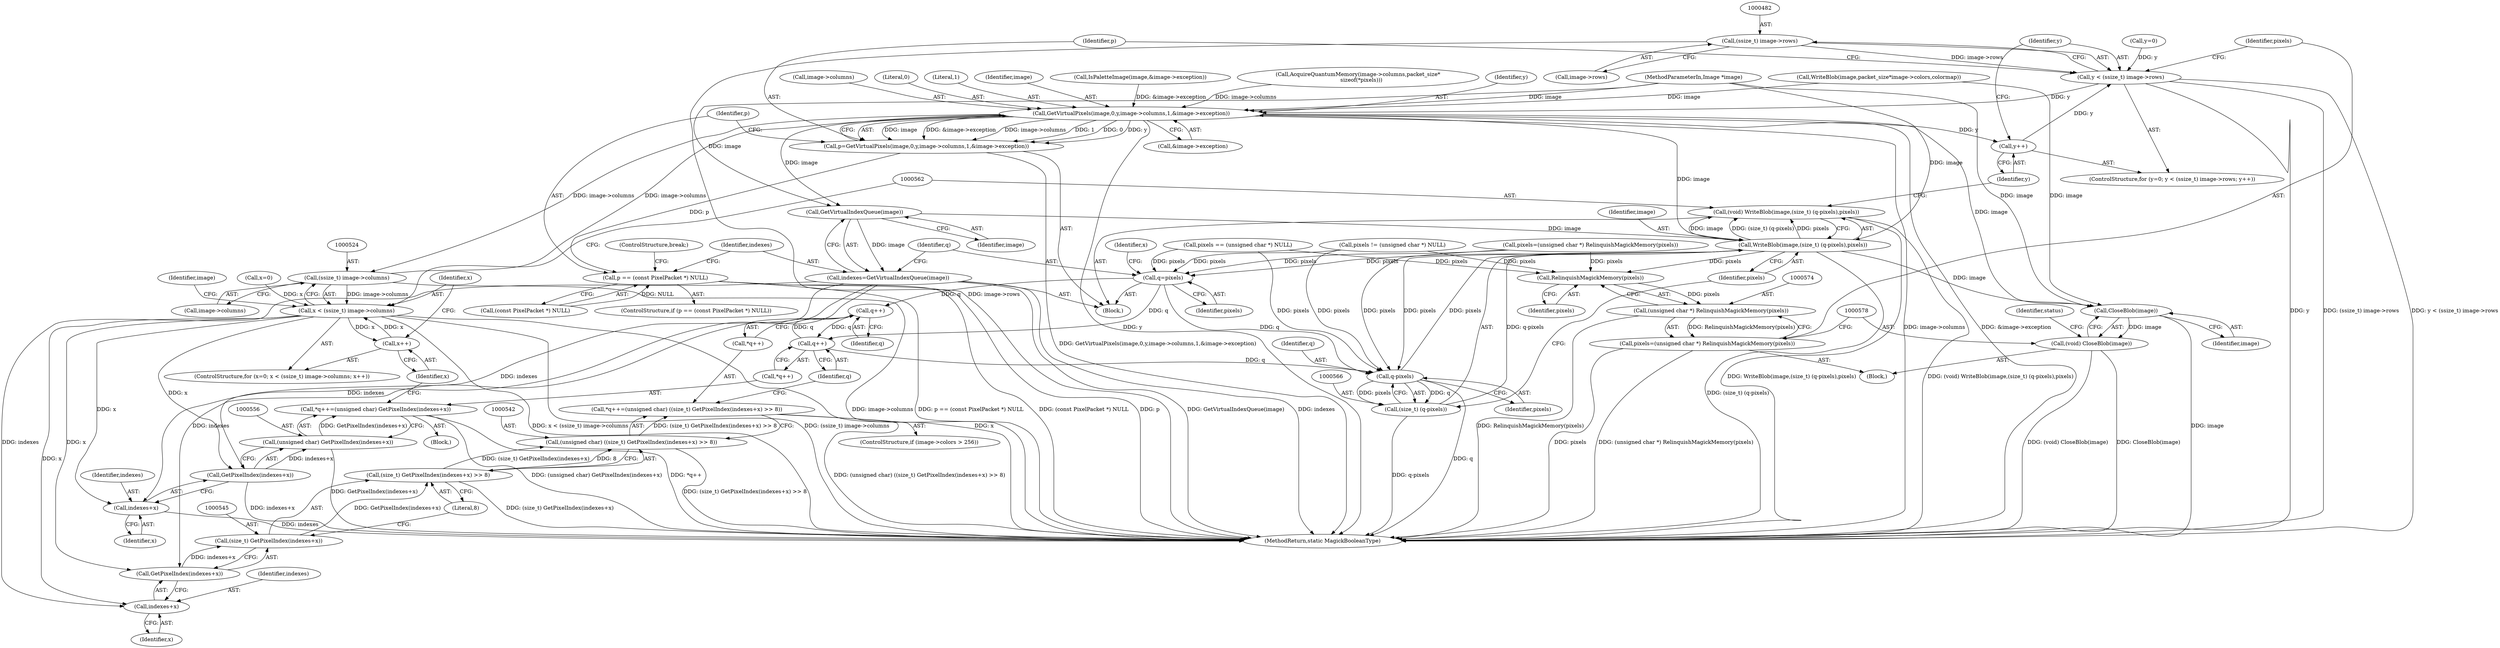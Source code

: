 digraph "0_ImageMagick_6233ef75bb973745ab1092b59aea8fe316f09074@pointer" {
"1000481" [label="(Call,(ssize_t) image->rows)"];
"1000479" [label="(Call,y < (ssize_t) image->rows)"];
"1000491" [label="(Call,GetVirtualPixels(image,0,y,image->columns,1,&image->exception))"];
"1000486" [label="(Call,y++)"];
"1000489" [label="(Call,p=GetVirtualPixels(image,0,y,image->columns,1,&image->exception))"];
"1000504" [label="(Call,p == (const PixelPacket *) NULL)"];
"1000512" [label="(Call,GetVirtualIndexQueue(image))"];
"1000510" [label="(Call,indexes=GetVirtualIndexQueue(image))"];
"1000546" [label="(Call,GetPixelIndex(indexes+x))"];
"1000544" [label="(Call,(size_t) GetPixelIndex(indexes+x))"];
"1000543" [label="(Call,(size_t) GetPixelIndex(indexes+x) >> 8)"];
"1000541" [label="(Call,(unsigned char) ((size_t) GetPixelIndex(indexes+x) >> 8))"];
"1000537" [label="(Call,*q++=(unsigned char) ((size_t) GetPixelIndex(indexes+x) >> 8))"];
"1000547" [label="(Call,indexes+x)"];
"1000557" [label="(Call,GetPixelIndex(indexes+x))"];
"1000555" [label="(Call,(unsigned char) GetPixelIndex(indexes+x))"];
"1000551" [label="(Call,*q++=(unsigned char) GetPixelIndex(indexes+x))"];
"1000558" [label="(Call,indexes+x)"];
"1000563" [label="(Call,WriteBlob(image,(size_t) (q-pixels),pixels))"];
"1000514" [label="(Call,q=pixels)"];
"1000539" [label="(Call,q++)"];
"1000553" [label="(Call,q++)"];
"1000567" [label="(Call,q-pixels)"];
"1000565" [label="(Call,(size_t) (q-pixels))"];
"1000561" [label="(Call,(void) WriteBlob(image,(size_t) (q-pixels),pixels))"];
"1000575" [label="(Call,RelinquishMagickMemory(pixels))"];
"1000573" [label="(Call,(unsigned char *) RelinquishMagickMemory(pixels))"];
"1000571" [label="(Call,pixels=(unsigned char *) RelinquishMagickMemory(pixels))"];
"1000579" [label="(Call,CloseBlob(image))"];
"1000577" [label="(Call,(void) CloseBlob(image))"];
"1000523" [label="(Call,(ssize_t) image->columns)"];
"1000521" [label="(Call,x < (ssize_t) image->columns)"];
"1000528" [label="(Call,x++)"];
"1000494" [label="(Identifier,y)"];
"1000510" [label="(Call,indexes=GetVirtualIndexQueue(image))"];
"1000568" [label="(Identifier,q)"];
"1000488" [label="(Block,)"];
"1000540" [label="(Identifier,q)"];
"1000181" [label="(Call,IsPaletteImage(image,&image->exception))"];
"1000575" [label="(Call,RelinquishMagickMemory(pixels))"];
"1000479" [label="(Call,y < (ssize_t) image->rows)"];
"1000509" [label="(ControlStructure,break;)"];
"1000209" [label="(Call,AcquireQuantumMemory(image->columns,packet_size*\n    sizeof(*pixels)))"];
"1000461" [label="(Call,WriteBlob(image,packet_size*image->colors,colormap))"];
"1000549" [label="(Identifier,x)"];
"1000564" [label="(Identifier,image)"];
"1000557" [label="(Call,GetPixelIndex(indexes+x))"];
"1000506" [label="(Call,(const PixelPacket *) NULL)"];
"1000546" [label="(Call,GetPixelIndex(indexes+x))"];
"1000515" [label="(Identifier,q)"];
"1000489" [label="(Call,p=GetVirtualPixels(image,0,y,image->columns,1,&image->exception))"];
"1000495" [label="(Call,image->columns)"];
"1000572" [label="(Identifier,pixels)"];
"1000567" [label="(Call,q-pixels)"];
"1000560" [label="(Identifier,x)"];
"1000493" [label="(Literal,0)"];
"1000245" [label="(Call,pixels == (unsigned char *) NULL)"];
"1000512" [label="(Call,GetVirtualIndexQueue(image))"];
"1000580" [label="(Identifier,image)"];
"1000491" [label="(Call,GetVirtualPixels(image,0,y,image->columns,1,&image->exception))"];
"1000511" [label="(Identifier,indexes)"];
"1000528" [label="(Call,x++)"];
"1000481" [label="(Call,(ssize_t) image->rows)"];
"1000539" [label="(Call,q++)"];
"1000269" [label="(Call,pixels != (unsigned char *) NULL)"];
"1000573" [label="(Call,(unsigned char *) RelinquishMagickMemory(pixels))"];
"1000518" [label="(Call,x=0)"];
"1000530" [label="(Block,)"];
"1000522" [label="(Identifier,x)"];
"1000486" [label="(Call,y++)"];
"1000521" [label="(Call,x < (ssize_t) image->columns)"];
"1000579" [label="(Call,CloseBlob(image))"];
"1000538" [label="(Call,*q++)"];
"1000107" [label="(Block,)"];
"1000483" [label="(Call,image->rows)"];
"1000106" [label="(MethodParameterIn,Image *image)"];
"1000559" [label="(Identifier,indexes)"];
"1000514" [label="(Call,q=pixels)"];
"1000523" [label="(Call,(ssize_t) image->columns)"];
"1000577" [label="(Call,(void) CloseBlob(image))"];
"1000505" [label="(Identifier,p)"];
"1000531" [label="(ControlStructure,if (image->colors > 256))"];
"1000517" [label="(ControlStructure,for (x=0; x < (ssize_t) image->columns; x++))"];
"1000547" [label="(Call,indexes+x)"];
"1000561" [label="(Call,(void) WriteBlob(image,(size_t) (q-pixels),pixels))"];
"1000563" [label="(Call,WriteBlob(image,(size_t) (q-pixels),pixels))"];
"1000534" [label="(Identifier,image)"];
"1000570" [label="(Identifier,pixels)"];
"1000552" [label="(Call,*q++)"];
"1000582" [label="(Identifier,status)"];
"1000476" [label="(Call,y=0)"];
"1000503" [label="(ControlStructure,if (p == (const PixelPacket *) NULL))"];
"1000555" [label="(Call,(unsigned char) GetPixelIndex(indexes+x))"];
"1000548" [label="(Identifier,indexes)"];
"1000565" [label="(Call,(size_t) (q-pixels))"];
"1000558" [label="(Call,indexes+x)"];
"1000480" [label="(Identifier,y)"];
"1000529" [label="(Identifier,x)"];
"1000475" [label="(ControlStructure,for (y=0; y < (ssize_t) image->rows; y++))"];
"1000576" [label="(Identifier,pixels)"];
"1000541" [label="(Call,(unsigned char) ((size_t) GetPixelIndex(indexes+x) >> 8))"];
"1000543" [label="(Call,(size_t) GetPixelIndex(indexes+x) >> 8)"];
"1000513" [label="(Identifier,image)"];
"1000525" [label="(Call,image->columns)"];
"1000569" [label="(Identifier,pixels)"];
"1000498" [label="(Literal,1)"];
"1000553" [label="(Call,q++)"];
"1000544" [label="(Call,(size_t) GetPixelIndex(indexes+x))"];
"1000550" [label="(Literal,8)"];
"1000583" [label="(MethodReturn,static MagickBooleanType)"];
"1000492" [label="(Identifier,image)"];
"1000499" [label="(Call,&image->exception)"];
"1000519" [label="(Identifier,x)"];
"1000504" [label="(Call,p == (const PixelPacket *) NULL)"];
"1000490" [label="(Identifier,p)"];
"1000554" [label="(Identifier,q)"];
"1000487" [label="(Identifier,y)"];
"1000551" [label="(Call,*q++=(unsigned char) GetPixelIndex(indexes+x))"];
"1000571" [label="(Call,pixels=(unsigned char *) RelinquishMagickMemory(pixels))"];
"1000516" [label="(Identifier,pixels)"];
"1000537" [label="(Call,*q++=(unsigned char) ((size_t) GetPixelIndex(indexes+x) >> 8))"];
"1000274" [label="(Call,pixels=(unsigned char *) RelinquishMagickMemory(pixels))"];
"1000481" -> "1000479"  [label="AST: "];
"1000481" -> "1000483"  [label="CFG: "];
"1000482" -> "1000481"  [label="AST: "];
"1000483" -> "1000481"  [label="AST: "];
"1000479" -> "1000481"  [label="CFG: "];
"1000481" -> "1000583"  [label="DDG: image->rows"];
"1000481" -> "1000479"  [label="DDG: image->rows"];
"1000479" -> "1000475"  [label="AST: "];
"1000480" -> "1000479"  [label="AST: "];
"1000490" -> "1000479"  [label="CFG: "];
"1000572" -> "1000479"  [label="CFG: "];
"1000479" -> "1000583"  [label="DDG: y < (ssize_t) image->rows"];
"1000479" -> "1000583"  [label="DDG: y"];
"1000479" -> "1000583"  [label="DDG: (ssize_t) image->rows"];
"1000476" -> "1000479"  [label="DDG: y"];
"1000486" -> "1000479"  [label="DDG: y"];
"1000479" -> "1000491"  [label="DDG: y"];
"1000491" -> "1000489"  [label="AST: "];
"1000491" -> "1000499"  [label="CFG: "];
"1000492" -> "1000491"  [label="AST: "];
"1000493" -> "1000491"  [label="AST: "];
"1000494" -> "1000491"  [label="AST: "];
"1000495" -> "1000491"  [label="AST: "];
"1000498" -> "1000491"  [label="AST: "];
"1000499" -> "1000491"  [label="AST: "];
"1000489" -> "1000491"  [label="CFG: "];
"1000491" -> "1000583"  [label="DDG: y"];
"1000491" -> "1000583"  [label="DDG: image->columns"];
"1000491" -> "1000583"  [label="DDG: &image->exception"];
"1000491" -> "1000486"  [label="DDG: y"];
"1000491" -> "1000489"  [label="DDG: image"];
"1000491" -> "1000489"  [label="DDG: &image->exception"];
"1000491" -> "1000489"  [label="DDG: image->columns"];
"1000491" -> "1000489"  [label="DDG: 1"];
"1000491" -> "1000489"  [label="DDG: 0"];
"1000491" -> "1000489"  [label="DDG: y"];
"1000563" -> "1000491"  [label="DDG: image"];
"1000461" -> "1000491"  [label="DDG: image"];
"1000106" -> "1000491"  [label="DDG: image"];
"1000523" -> "1000491"  [label="DDG: image->columns"];
"1000209" -> "1000491"  [label="DDG: image->columns"];
"1000181" -> "1000491"  [label="DDG: &image->exception"];
"1000491" -> "1000512"  [label="DDG: image"];
"1000491" -> "1000523"  [label="DDG: image->columns"];
"1000491" -> "1000579"  [label="DDG: image"];
"1000486" -> "1000475"  [label="AST: "];
"1000486" -> "1000487"  [label="CFG: "];
"1000487" -> "1000486"  [label="AST: "];
"1000480" -> "1000486"  [label="CFG: "];
"1000489" -> "1000488"  [label="AST: "];
"1000490" -> "1000489"  [label="AST: "];
"1000505" -> "1000489"  [label="CFG: "];
"1000489" -> "1000583"  [label="DDG: GetVirtualPixels(image,0,y,image->columns,1,&image->exception)"];
"1000489" -> "1000504"  [label="DDG: p"];
"1000504" -> "1000503"  [label="AST: "];
"1000504" -> "1000506"  [label="CFG: "];
"1000505" -> "1000504"  [label="AST: "];
"1000506" -> "1000504"  [label="AST: "];
"1000509" -> "1000504"  [label="CFG: "];
"1000511" -> "1000504"  [label="CFG: "];
"1000504" -> "1000583"  [label="DDG: (const PixelPacket *) NULL"];
"1000504" -> "1000583"  [label="DDG: p"];
"1000504" -> "1000583"  [label="DDG: p == (const PixelPacket *) NULL"];
"1000506" -> "1000504"  [label="DDG: NULL"];
"1000512" -> "1000510"  [label="AST: "];
"1000512" -> "1000513"  [label="CFG: "];
"1000513" -> "1000512"  [label="AST: "];
"1000510" -> "1000512"  [label="CFG: "];
"1000512" -> "1000510"  [label="DDG: image"];
"1000106" -> "1000512"  [label="DDG: image"];
"1000512" -> "1000563"  [label="DDG: image"];
"1000510" -> "1000488"  [label="AST: "];
"1000511" -> "1000510"  [label="AST: "];
"1000515" -> "1000510"  [label="CFG: "];
"1000510" -> "1000583"  [label="DDG: indexes"];
"1000510" -> "1000583"  [label="DDG: GetVirtualIndexQueue(image)"];
"1000510" -> "1000546"  [label="DDG: indexes"];
"1000510" -> "1000547"  [label="DDG: indexes"];
"1000510" -> "1000557"  [label="DDG: indexes"];
"1000510" -> "1000558"  [label="DDG: indexes"];
"1000546" -> "1000544"  [label="AST: "];
"1000546" -> "1000547"  [label="CFG: "];
"1000547" -> "1000546"  [label="AST: "];
"1000544" -> "1000546"  [label="CFG: "];
"1000546" -> "1000544"  [label="DDG: indexes+x"];
"1000521" -> "1000546"  [label="DDG: x"];
"1000544" -> "1000543"  [label="AST: "];
"1000545" -> "1000544"  [label="AST: "];
"1000550" -> "1000544"  [label="CFG: "];
"1000544" -> "1000543"  [label="DDG: GetPixelIndex(indexes+x)"];
"1000543" -> "1000541"  [label="AST: "];
"1000543" -> "1000550"  [label="CFG: "];
"1000550" -> "1000543"  [label="AST: "];
"1000541" -> "1000543"  [label="CFG: "];
"1000543" -> "1000583"  [label="DDG: (size_t) GetPixelIndex(indexes+x)"];
"1000543" -> "1000541"  [label="DDG: (size_t) GetPixelIndex(indexes+x)"];
"1000543" -> "1000541"  [label="DDG: 8"];
"1000541" -> "1000537"  [label="AST: "];
"1000542" -> "1000541"  [label="AST: "];
"1000537" -> "1000541"  [label="CFG: "];
"1000541" -> "1000583"  [label="DDG: (size_t) GetPixelIndex(indexes+x) >> 8"];
"1000541" -> "1000537"  [label="DDG: (size_t) GetPixelIndex(indexes+x) >> 8"];
"1000537" -> "1000531"  [label="AST: "];
"1000538" -> "1000537"  [label="AST: "];
"1000554" -> "1000537"  [label="CFG: "];
"1000537" -> "1000583"  [label="DDG: (unsigned char) ((size_t) GetPixelIndex(indexes+x) >> 8)"];
"1000547" -> "1000549"  [label="CFG: "];
"1000548" -> "1000547"  [label="AST: "];
"1000549" -> "1000547"  [label="AST: "];
"1000521" -> "1000547"  [label="DDG: x"];
"1000557" -> "1000555"  [label="AST: "];
"1000557" -> "1000558"  [label="CFG: "];
"1000558" -> "1000557"  [label="AST: "];
"1000555" -> "1000557"  [label="CFG: "];
"1000557" -> "1000583"  [label="DDG: indexes+x"];
"1000557" -> "1000555"  [label="DDG: indexes+x"];
"1000521" -> "1000557"  [label="DDG: x"];
"1000555" -> "1000551"  [label="AST: "];
"1000556" -> "1000555"  [label="AST: "];
"1000551" -> "1000555"  [label="CFG: "];
"1000555" -> "1000583"  [label="DDG: GetPixelIndex(indexes+x)"];
"1000555" -> "1000551"  [label="DDG: GetPixelIndex(indexes+x)"];
"1000551" -> "1000530"  [label="AST: "];
"1000552" -> "1000551"  [label="AST: "];
"1000529" -> "1000551"  [label="CFG: "];
"1000551" -> "1000583"  [label="DDG: (unsigned char) GetPixelIndex(indexes+x)"];
"1000551" -> "1000583"  [label="DDG: *q++"];
"1000558" -> "1000560"  [label="CFG: "];
"1000559" -> "1000558"  [label="AST: "];
"1000560" -> "1000558"  [label="AST: "];
"1000558" -> "1000583"  [label="DDG: indexes"];
"1000521" -> "1000558"  [label="DDG: x"];
"1000563" -> "1000561"  [label="AST: "];
"1000563" -> "1000570"  [label="CFG: "];
"1000564" -> "1000563"  [label="AST: "];
"1000565" -> "1000563"  [label="AST: "];
"1000570" -> "1000563"  [label="AST: "];
"1000561" -> "1000563"  [label="CFG: "];
"1000563" -> "1000583"  [label="DDG: (size_t) (q-pixels)"];
"1000563" -> "1000514"  [label="DDG: pixels"];
"1000563" -> "1000561"  [label="DDG: image"];
"1000563" -> "1000561"  [label="DDG: (size_t) (q-pixels)"];
"1000563" -> "1000561"  [label="DDG: pixels"];
"1000106" -> "1000563"  [label="DDG: image"];
"1000565" -> "1000563"  [label="DDG: q-pixels"];
"1000563" -> "1000567"  [label="DDG: pixels"];
"1000567" -> "1000563"  [label="DDG: pixels"];
"1000563" -> "1000575"  [label="DDG: pixels"];
"1000563" -> "1000579"  [label="DDG: image"];
"1000514" -> "1000488"  [label="AST: "];
"1000514" -> "1000516"  [label="CFG: "];
"1000515" -> "1000514"  [label="AST: "];
"1000516" -> "1000514"  [label="AST: "];
"1000519" -> "1000514"  [label="CFG: "];
"1000274" -> "1000514"  [label="DDG: pixels"];
"1000269" -> "1000514"  [label="DDG: pixels"];
"1000245" -> "1000514"  [label="DDG: pixels"];
"1000514" -> "1000539"  [label="DDG: q"];
"1000514" -> "1000553"  [label="DDG: q"];
"1000514" -> "1000567"  [label="DDG: q"];
"1000539" -> "1000538"  [label="AST: "];
"1000539" -> "1000540"  [label="CFG: "];
"1000540" -> "1000539"  [label="AST: "];
"1000538" -> "1000539"  [label="CFG: "];
"1000553" -> "1000539"  [label="DDG: q"];
"1000539" -> "1000553"  [label="DDG: q"];
"1000553" -> "1000552"  [label="AST: "];
"1000553" -> "1000554"  [label="CFG: "];
"1000554" -> "1000553"  [label="AST: "];
"1000552" -> "1000553"  [label="CFG: "];
"1000553" -> "1000567"  [label="DDG: q"];
"1000567" -> "1000565"  [label="AST: "];
"1000567" -> "1000569"  [label="CFG: "];
"1000568" -> "1000567"  [label="AST: "];
"1000569" -> "1000567"  [label="AST: "];
"1000565" -> "1000567"  [label="CFG: "];
"1000567" -> "1000583"  [label="DDG: q"];
"1000567" -> "1000565"  [label="DDG: q"];
"1000567" -> "1000565"  [label="DDG: pixels"];
"1000274" -> "1000567"  [label="DDG: pixels"];
"1000269" -> "1000567"  [label="DDG: pixels"];
"1000245" -> "1000567"  [label="DDG: pixels"];
"1000566" -> "1000565"  [label="AST: "];
"1000570" -> "1000565"  [label="CFG: "];
"1000565" -> "1000583"  [label="DDG: q-pixels"];
"1000561" -> "1000488"  [label="AST: "];
"1000562" -> "1000561"  [label="AST: "];
"1000487" -> "1000561"  [label="CFG: "];
"1000561" -> "1000583"  [label="DDG: WriteBlob(image,(size_t) (q-pixels),pixels)"];
"1000561" -> "1000583"  [label="DDG: (void) WriteBlob(image,(size_t) (q-pixels),pixels)"];
"1000575" -> "1000573"  [label="AST: "];
"1000575" -> "1000576"  [label="CFG: "];
"1000576" -> "1000575"  [label="AST: "];
"1000573" -> "1000575"  [label="CFG: "];
"1000575" -> "1000573"  [label="DDG: pixels"];
"1000274" -> "1000575"  [label="DDG: pixels"];
"1000269" -> "1000575"  [label="DDG: pixels"];
"1000245" -> "1000575"  [label="DDG: pixels"];
"1000573" -> "1000571"  [label="AST: "];
"1000574" -> "1000573"  [label="AST: "];
"1000571" -> "1000573"  [label="CFG: "];
"1000573" -> "1000583"  [label="DDG: RelinquishMagickMemory(pixels)"];
"1000573" -> "1000571"  [label="DDG: RelinquishMagickMemory(pixels)"];
"1000571" -> "1000107"  [label="AST: "];
"1000572" -> "1000571"  [label="AST: "];
"1000578" -> "1000571"  [label="CFG: "];
"1000571" -> "1000583"  [label="DDG: pixels"];
"1000571" -> "1000583"  [label="DDG: (unsigned char *) RelinquishMagickMemory(pixels)"];
"1000579" -> "1000577"  [label="AST: "];
"1000579" -> "1000580"  [label="CFG: "];
"1000580" -> "1000579"  [label="AST: "];
"1000577" -> "1000579"  [label="CFG: "];
"1000579" -> "1000583"  [label="DDG: image"];
"1000579" -> "1000577"  [label="DDG: image"];
"1000461" -> "1000579"  [label="DDG: image"];
"1000106" -> "1000579"  [label="DDG: image"];
"1000577" -> "1000107"  [label="AST: "];
"1000578" -> "1000577"  [label="AST: "];
"1000582" -> "1000577"  [label="CFG: "];
"1000577" -> "1000583"  [label="DDG: CloseBlob(image)"];
"1000577" -> "1000583"  [label="DDG: (void) CloseBlob(image)"];
"1000523" -> "1000521"  [label="AST: "];
"1000523" -> "1000525"  [label="CFG: "];
"1000524" -> "1000523"  [label="AST: "];
"1000525" -> "1000523"  [label="AST: "];
"1000521" -> "1000523"  [label="CFG: "];
"1000523" -> "1000583"  [label="DDG: image->columns"];
"1000523" -> "1000521"  [label="DDG: image->columns"];
"1000521" -> "1000517"  [label="AST: "];
"1000522" -> "1000521"  [label="AST: "];
"1000534" -> "1000521"  [label="CFG: "];
"1000562" -> "1000521"  [label="CFG: "];
"1000521" -> "1000583"  [label="DDG: x"];
"1000521" -> "1000583"  [label="DDG: x < (ssize_t) image->columns"];
"1000521" -> "1000583"  [label="DDG: (ssize_t) image->columns"];
"1000518" -> "1000521"  [label="DDG: x"];
"1000528" -> "1000521"  [label="DDG: x"];
"1000521" -> "1000528"  [label="DDG: x"];
"1000528" -> "1000517"  [label="AST: "];
"1000528" -> "1000529"  [label="CFG: "];
"1000529" -> "1000528"  [label="AST: "];
"1000522" -> "1000528"  [label="CFG: "];
}
